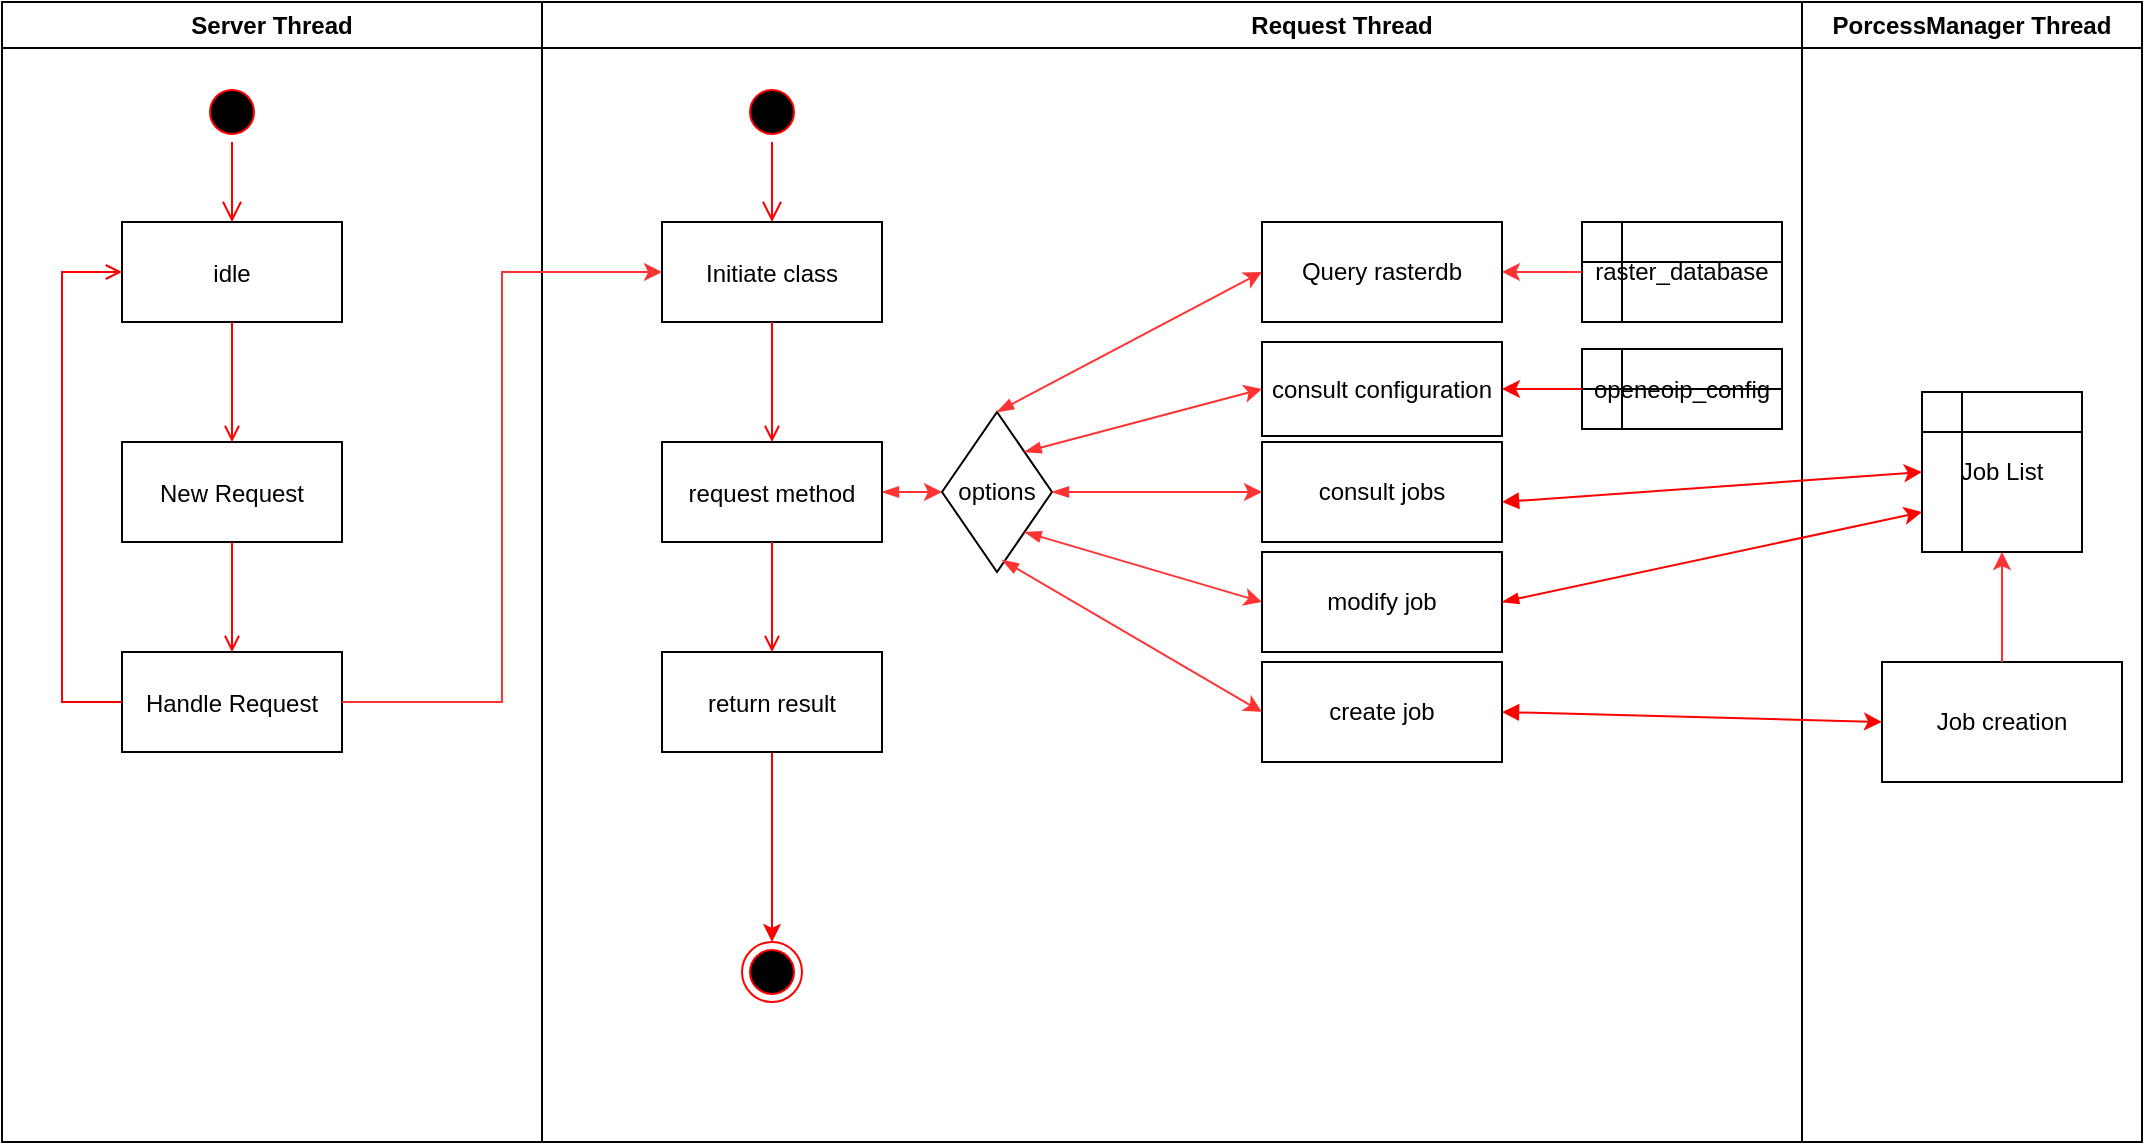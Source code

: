<mxfile version="26.2.8">
  <diagram name="Page-1" id="e7e014a7-5840-1c2e-5031-d8a46d1fe8dd">
    <mxGraphModel dx="1198" dy="813" grid="1" gridSize="10" guides="1" tooltips="1" connect="1" arrows="1" fold="1" page="1" pageScale="1" pageWidth="1169" pageHeight="826" background="none" math="0" shadow="0">
      <root>
        <mxCell id="0" />
        <mxCell id="1" parent="0" />
        <mxCell id="2" value="Server Thread" style="swimlane;whiteSpace=wrap" parent="1" vertex="1">
          <mxGeometry x="40" y="120" width="270" height="570" as="geometry" />
        </mxCell>
        <mxCell id="5" value="" style="ellipse;shape=startState;fillColor=#000000;strokeColor=#ff0000;" parent="2" vertex="1">
          <mxGeometry x="100" y="40" width="30" height="30" as="geometry" />
        </mxCell>
        <mxCell id="6" value="" style="edgeStyle=elbowEdgeStyle;elbow=horizontal;verticalAlign=bottom;endArrow=open;endSize=8;strokeColor=#FF0000;endFill=1;rounded=0" parent="2" source="5" target="7" edge="1">
          <mxGeometry x="100" y="40" as="geometry">
            <mxPoint x="115" y="110" as="targetPoint" />
          </mxGeometry>
        </mxCell>
        <mxCell id="7" value="idle" style="" parent="2" vertex="1">
          <mxGeometry x="60" y="110" width="110" height="50" as="geometry" />
        </mxCell>
        <mxCell id="8" value="New Request" style="" parent="2" vertex="1">
          <mxGeometry x="60" y="220" width="110" height="50" as="geometry" />
        </mxCell>
        <mxCell id="9" value="" style="endArrow=open;strokeColor=#FF0000;endFill=1;rounded=0" parent="2" source="7" target="8" edge="1">
          <mxGeometry relative="1" as="geometry" />
        </mxCell>
        <mxCell id="10" value="Handle Request" style="" parent="2" vertex="1">
          <mxGeometry x="60" y="325" width="110" height="50" as="geometry" />
        </mxCell>
        <mxCell id="11" value="" style="endArrow=open;strokeColor=#FF0000;endFill=1;rounded=0" parent="2" source="8" target="10" edge="1">
          <mxGeometry relative="1" as="geometry" />
        </mxCell>
        <mxCell id="12" value="" style="edgeStyle=elbowEdgeStyle;elbow=horizontal;strokeColor=#FF0000;endArrow=open;endFill=1;rounded=0" parent="2" source="10" target="7" edge="1">
          <mxGeometry width="100" height="100" relative="1" as="geometry">
            <mxPoint x="160" y="290" as="sourcePoint" />
            <mxPoint x="260" y="190" as="targetPoint" />
            <Array as="points">
              <mxPoint x="30" y="250" />
            </Array>
          </mxGeometry>
        </mxCell>
        <mxCell id="u_SF2fGlRjaRFKHRYud3-41" value="Request Thread" style="swimlane;whiteSpace=wrap" parent="1" vertex="1">
          <mxGeometry x="310" y="120" width="800" height="570" as="geometry" />
        </mxCell>
        <mxCell id="u_SF2fGlRjaRFKHRYud3-42" value="" style="ellipse;shape=startState;fillColor=#000000;strokeColor=#ff0000;" parent="u_SF2fGlRjaRFKHRYud3-41" vertex="1">
          <mxGeometry x="100" y="40" width="30" height="30" as="geometry" />
        </mxCell>
        <mxCell id="u_SF2fGlRjaRFKHRYud3-43" value="" style="edgeStyle=elbowEdgeStyle;elbow=horizontal;verticalAlign=bottom;endArrow=open;endSize=8;strokeColor=#FF0000;endFill=1;rounded=0" parent="u_SF2fGlRjaRFKHRYud3-41" source="u_SF2fGlRjaRFKHRYud3-42" target="u_SF2fGlRjaRFKHRYud3-44" edge="1">
          <mxGeometry x="100" y="40" as="geometry">
            <mxPoint x="115" y="110" as="targetPoint" />
          </mxGeometry>
        </mxCell>
        <mxCell id="u_SF2fGlRjaRFKHRYud3-44" value="Initiate class" style="" parent="u_SF2fGlRjaRFKHRYud3-41" vertex="1">
          <mxGeometry x="60" y="110" width="110" height="50" as="geometry" />
        </mxCell>
        <mxCell id="u_SF2fGlRjaRFKHRYud3-93" style="edgeStyle=orthogonalEdgeStyle;rounded=0;orthogonalLoop=1;jettySize=auto;html=1;exitX=1;exitY=0.5;exitDx=0;exitDy=0;entryX=0;entryY=0.5;entryDx=0;entryDy=0;strokeColor=#FF3333;startArrow=blockThin;startFill=1;" parent="u_SF2fGlRjaRFKHRYud3-41" source="u_SF2fGlRjaRFKHRYud3-45" target="u_SF2fGlRjaRFKHRYud3-81" edge="1">
          <mxGeometry relative="1" as="geometry" />
        </mxCell>
        <mxCell id="u_SF2fGlRjaRFKHRYud3-45" value="request method" style="" parent="u_SF2fGlRjaRFKHRYud3-41" vertex="1">
          <mxGeometry x="60" y="220" width="110" height="50" as="geometry" />
        </mxCell>
        <mxCell id="u_SF2fGlRjaRFKHRYud3-46" value="" style="endArrow=open;strokeColor=#FF0000;endFill=1;rounded=0" parent="u_SF2fGlRjaRFKHRYud3-41" source="u_SF2fGlRjaRFKHRYud3-44" target="u_SF2fGlRjaRFKHRYud3-45" edge="1">
          <mxGeometry relative="1" as="geometry" />
        </mxCell>
        <mxCell id="u_SF2fGlRjaRFKHRYud3-55" style="edgeStyle=orthogonalEdgeStyle;rounded=0;orthogonalLoop=1;jettySize=auto;html=1;exitX=0.5;exitY=1;exitDx=0;exitDy=0;entryX=0.5;entryY=0;entryDx=0;entryDy=0;strokeColor=light-dark(#fa0000, #ededed);" parent="u_SF2fGlRjaRFKHRYud3-41" source="u_SF2fGlRjaRFKHRYud3-47" target="u_SF2fGlRjaRFKHRYud3-53" edge="1">
          <mxGeometry relative="1" as="geometry" />
        </mxCell>
        <mxCell id="u_SF2fGlRjaRFKHRYud3-47" value="return result" style="" parent="u_SF2fGlRjaRFKHRYud3-41" vertex="1">
          <mxGeometry x="60" y="325" width="110" height="50" as="geometry" />
        </mxCell>
        <mxCell id="u_SF2fGlRjaRFKHRYud3-48" value="" style="endArrow=open;strokeColor=#FF0000;endFill=1;rounded=0" parent="u_SF2fGlRjaRFKHRYud3-41" source="u_SF2fGlRjaRFKHRYud3-45" target="u_SF2fGlRjaRFKHRYud3-47" edge="1">
          <mxGeometry relative="1" as="geometry" />
        </mxCell>
        <mxCell id="u_SF2fGlRjaRFKHRYud3-53" value="" style="ellipse;shape=endState;fillColor=#000000;strokeColor=#ff0000" parent="u_SF2fGlRjaRFKHRYud3-41" vertex="1">
          <mxGeometry x="100" y="470" width="30" height="30" as="geometry" />
        </mxCell>
        <mxCell id="u_SF2fGlRjaRFKHRYud3-62" value="Query rasterdb" style="rounded=0;whiteSpace=wrap;html=1;" parent="u_SF2fGlRjaRFKHRYud3-41" vertex="1">
          <mxGeometry x="360" y="110" width="120" height="50" as="geometry" />
        </mxCell>
        <mxCell id="u_SF2fGlRjaRFKHRYud3-77" value="consult configuration" style="rounded=0;whiteSpace=wrap;html=1;" parent="u_SF2fGlRjaRFKHRYud3-41" vertex="1">
          <mxGeometry x="360" y="170" width="120" height="47" as="geometry" />
        </mxCell>
        <mxCell id="u_SF2fGlRjaRFKHRYud3-78" value="consult jobs" style="rounded=0;whiteSpace=wrap;html=1;" parent="u_SF2fGlRjaRFKHRYud3-41" vertex="1">
          <mxGeometry x="360" y="220" width="120" height="50" as="geometry" />
        </mxCell>
        <mxCell id="u_SF2fGlRjaRFKHRYud3-79" value="modify job" style="rounded=0;whiteSpace=wrap;html=1;" parent="u_SF2fGlRjaRFKHRYud3-41" vertex="1">
          <mxGeometry x="360" y="275" width="120" height="50" as="geometry" />
        </mxCell>
        <mxCell id="u_SF2fGlRjaRFKHRYud3-80" value="create job" style="rounded=0;whiteSpace=wrap;html=1;" parent="u_SF2fGlRjaRFKHRYud3-41" vertex="1">
          <mxGeometry x="360" y="330" width="120" height="50" as="geometry" />
        </mxCell>
        <mxCell id="u_SF2fGlRjaRFKHRYud3-81" value="options" style="rhombus;whiteSpace=wrap;html=1;" parent="u_SF2fGlRjaRFKHRYud3-41" vertex="1">
          <mxGeometry x="200" y="205" width="55" height="80" as="geometry" />
        </mxCell>
        <mxCell id="u_SF2fGlRjaRFKHRYud3-85" value="" style="endArrow=classic;html=1;rounded=0;exitX=0.5;exitY=0;exitDx=0;exitDy=0;entryX=0;entryY=0.5;entryDx=0;entryDy=0;strokeColor=#FF3333;startArrow=blockThin;startFill=1;" parent="u_SF2fGlRjaRFKHRYud3-41" source="u_SF2fGlRjaRFKHRYud3-81" target="u_SF2fGlRjaRFKHRYud3-62" edge="1">
          <mxGeometry width="50" height="50" relative="1" as="geometry">
            <mxPoint x="320" y="220" as="sourcePoint" />
            <mxPoint x="370" y="170" as="targetPoint" />
          </mxGeometry>
        </mxCell>
        <mxCell id="u_SF2fGlRjaRFKHRYud3-86" value="" style="endArrow=classic;html=1;rounded=0;entryX=0;entryY=0.5;entryDx=0;entryDy=0;exitX=1;exitY=0;exitDx=0;exitDy=0;strokeColor=#FF3333;startArrow=blockThin;startFill=1;" parent="u_SF2fGlRjaRFKHRYud3-41" source="u_SF2fGlRjaRFKHRYud3-81" target="u_SF2fGlRjaRFKHRYud3-77" edge="1">
          <mxGeometry width="50" height="50" relative="1" as="geometry">
            <mxPoint x="320" y="220" as="sourcePoint" />
            <mxPoint x="370" y="170" as="targetPoint" />
          </mxGeometry>
        </mxCell>
        <mxCell id="u_SF2fGlRjaRFKHRYud3-87" value="" style="endArrow=classic;html=1;rounded=0;exitX=1;exitY=0.5;exitDx=0;exitDy=0;entryX=0;entryY=0.5;entryDx=0;entryDy=0;strokeColor=#FF3333;startArrow=blockThin;startFill=1;" parent="u_SF2fGlRjaRFKHRYud3-41" source="u_SF2fGlRjaRFKHRYud3-81" target="u_SF2fGlRjaRFKHRYud3-78" edge="1">
          <mxGeometry width="50" height="50" relative="1" as="geometry">
            <mxPoint x="320" y="220" as="sourcePoint" />
            <mxPoint x="370" y="170" as="targetPoint" />
          </mxGeometry>
        </mxCell>
        <mxCell id="u_SF2fGlRjaRFKHRYud3-88" value="" style="endArrow=classic;html=1;rounded=0;exitX=1;exitY=1;exitDx=0;exitDy=0;entryX=0;entryY=0.5;entryDx=0;entryDy=0;strokeColor=#FF3333;startArrow=blockThin;startFill=1;" parent="u_SF2fGlRjaRFKHRYud3-41" source="u_SF2fGlRjaRFKHRYud3-81" target="u_SF2fGlRjaRFKHRYud3-79" edge="1">
          <mxGeometry width="50" height="50" relative="1" as="geometry">
            <mxPoint x="320" y="220" as="sourcePoint" />
            <mxPoint x="370" y="170" as="targetPoint" />
          </mxGeometry>
        </mxCell>
        <mxCell id="u_SF2fGlRjaRFKHRYud3-89" value="" style="endArrow=classic;html=1;rounded=0;exitX=0.545;exitY=0.925;exitDx=0;exitDy=0;exitPerimeter=0;entryX=0;entryY=0.5;entryDx=0;entryDy=0;strokeColor=#FF3333;startArrow=blockThin;startFill=1;" parent="u_SF2fGlRjaRFKHRYud3-41" source="u_SF2fGlRjaRFKHRYud3-81" target="u_SF2fGlRjaRFKHRYud3-80" edge="1">
          <mxGeometry width="50" height="50" relative="1" as="geometry">
            <mxPoint x="320" y="220" as="sourcePoint" />
            <mxPoint x="370" y="170" as="targetPoint" />
          </mxGeometry>
        </mxCell>
        <mxCell id="u_SF2fGlRjaRFKHRYud3-94" value="Query rasterdb" style="rounded=0;whiteSpace=wrap;html=1;" parent="u_SF2fGlRjaRFKHRYud3-41" vertex="1">
          <mxGeometry x="360" y="110" width="120" height="50" as="geometry" />
        </mxCell>
        <mxCell id="u_SF2fGlRjaRFKHRYud3-98" value="PorcessManager Thread" style="swimlane;whiteSpace=wrap;html=1;" parent="u_SF2fGlRjaRFKHRYud3-41" vertex="1">
          <mxGeometry x="630" width="170" height="570" as="geometry" />
        </mxCell>
        <mxCell id="u_SF2fGlRjaRFKHRYud3-99" value="Job List" style="shape=internalStorage;whiteSpace=wrap;html=1;backgroundOutline=1;" parent="u_SF2fGlRjaRFKHRYud3-98" vertex="1">
          <mxGeometry x="60" y="195" width="80" height="80" as="geometry" />
        </mxCell>
        <mxCell id="u_SF2fGlRjaRFKHRYud3-102" value="Job creation" style="rounded=0;whiteSpace=wrap;html=1;" parent="u_SF2fGlRjaRFKHRYud3-98" vertex="1">
          <mxGeometry x="40" y="330" width="120" height="60" as="geometry" />
        </mxCell>
        <mxCell id="u_SF2fGlRjaRFKHRYud3-103" value="" style="endArrow=classic;html=1;rounded=0;entryX=0.5;entryY=1;entryDx=0;entryDy=0;exitX=0.5;exitY=0;exitDx=0;exitDy=0;strokeColor=#FF3333;" parent="u_SF2fGlRjaRFKHRYud3-98" source="u_SF2fGlRjaRFKHRYud3-102" target="u_SF2fGlRjaRFKHRYud3-99" edge="1">
          <mxGeometry width="50" height="50" relative="1" as="geometry">
            <mxPoint x="100" y="320" as="sourcePoint" />
            <mxPoint x="160" y="280" as="targetPoint" />
          </mxGeometry>
        </mxCell>
        <mxCell id="u_SF2fGlRjaRFKHRYud3-101" value="" style="endArrow=classic;html=1;rounded=0;entryX=0;entryY=0.5;entryDx=0;entryDy=0;startArrow=block;startFill=1;strokeColor=#FF0000;" parent="u_SF2fGlRjaRFKHRYud3-41" target="u_SF2fGlRjaRFKHRYud3-99" edge="1">
          <mxGeometry width="50" height="50" relative="1" as="geometry">
            <mxPoint x="480" y="250" as="sourcePoint" />
            <mxPoint x="530" y="200" as="targetPoint" />
          </mxGeometry>
        </mxCell>
        <mxCell id="u_SF2fGlRjaRFKHRYud3-105" value="" style="endArrow=classic;html=1;rounded=0;entryX=0;entryY=0.5;entryDx=0;entryDy=0;exitX=1;exitY=0.5;exitDx=0;exitDy=0;startArrow=block;startFill=1;strokeColor=#FF0000;" parent="u_SF2fGlRjaRFKHRYud3-41" source="u_SF2fGlRjaRFKHRYud3-80" target="u_SF2fGlRjaRFKHRYud3-102" edge="1">
          <mxGeometry width="50" height="50" relative="1" as="geometry">
            <mxPoint x="470" y="300" as="sourcePoint" />
            <mxPoint x="520" y="250" as="targetPoint" />
          </mxGeometry>
        </mxCell>
        <mxCell id="u_SF2fGlRjaRFKHRYud3-106" value="" style="endArrow=classic;html=1;rounded=0;entryX=0;entryY=0.75;entryDx=0;entryDy=0;exitX=1;exitY=0.5;exitDx=0;exitDy=0;startArrow=blockThin;startFill=1;strokeColor=#FF0000;" parent="u_SF2fGlRjaRFKHRYud3-41" source="u_SF2fGlRjaRFKHRYud3-79" target="u_SF2fGlRjaRFKHRYud3-99" edge="1">
          <mxGeometry width="50" height="50" relative="1" as="geometry">
            <mxPoint x="470" y="300" as="sourcePoint" />
            <mxPoint x="520" y="250" as="targetPoint" />
          </mxGeometry>
        </mxCell>
        <mxCell id="posXyBGKpNEiVSw1CuLg-12" value="raster_database" style="shape=internalStorage;whiteSpace=wrap;html=1;backgroundOutline=1;" vertex="1" parent="u_SF2fGlRjaRFKHRYud3-41">
          <mxGeometry x="520" y="110" width="100" height="50" as="geometry" />
        </mxCell>
        <mxCell id="posXyBGKpNEiVSw1CuLg-13" value="openeoip_config" style="shape=internalStorage;whiteSpace=wrap;html=1;backgroundOutline=1;" vertex="1" parent="u_SF2fGlRjaRFKHRYud3-41">
          <mxGeometry x="520" y="173.5" width="100" height="40" as="geometry" />
        </mxCell>
        <mxCell id="posXyBGKpNEiVSw1CuLg-16" value="" style="endArrow=classic;html=1;rounded=0;entryX=1;entryY=0.5;entryDx=0;entryDy=0;exitX=0;exitY=0.5;exitDx=0;exitDy=0;strokeColor=#FF3333;" edge="1" parent="u_SF2fGlRjaRFKHRYud3-41" source="posXyBGKpNEiVSw1CuLg-12" target="u_SF2fGlRjaRFKHRYud3-94">
          <mxGeometry width="50" height="50" relative="1" as="geometry">
            <mxPoint x="520" y="140" as="sourcePoint" />
            <mxPoint x="480" y="100" as="targetPoint" />
          </mxGeometry>
        </mxCell>
        <mxCell id="posXyBGKpNEiVSw1CuLg-18" value="" style="endArrow=classic;html=1;rounded=0;exitX=0;exitY=0.5;exitDx=0;exitDy=0;entryX=1;entryY=0.5;entryDx=0;entryDy=0;strokeColor=#FF0000;" edge="1" parent="u_SF2fGlRjaRFKHRYud3-41" source="posXyBGKpNEiVSw1CuLg-13" target="u_SF2fGlRjaRFKHRYud3-77">
          <mxGeometry width="50" height="50" relative="1" as="geometry">
            <mxPoint x="600" y="320" as="sourcePoint" />
            <mxPoint x="650" y="270" as="targetPoint" />
          </mxGeometry>
        </mxCell>
        <mxCell id="u_SF2fGlRjaRFKHRYud3-52" style="edgeStyle=orthogonalEdgeStyle;rounded=0;orthogonalLoop=1;jettySize=auto;html=1;exitX=1;exitY=0.5;exitDx=0;exitDy=0;entryX=0;entryY=0.5;entryDx=0;entryDy=0;fillColor=#f8cecc;strokeColor=#FF3333;" parent="1" source="10" target="u_SF2fGlRjaRFKHRYud3-44" edge="1">
          <mxGeometry relative="1" as="geometry" />
        </mxCell>
      </root>
    </mxGraphModel>
  </diagram>
</mxfile>
